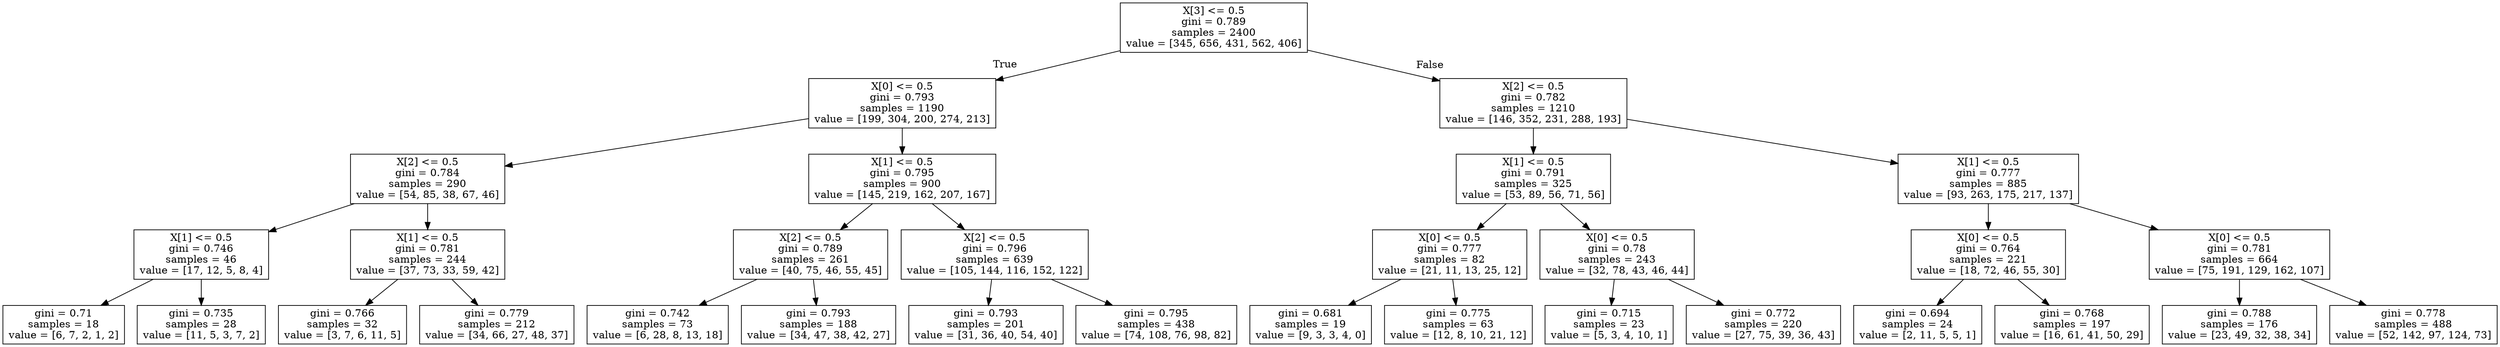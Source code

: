 digraph Tree {
node [shape=box] ;
0 [label="X[3] <= 0.5\ngini = 0.789\nsamples = 2400\nvalue = [345, 656, 431, 562, 406]"] ;
1 [label="X[0] <= 0.5\ngini = 0.793\nsamples = 1190\nvalue = [199, 304, 200, 274, 213]"] ;
0 -> 1 [labeldistance=2.5, labelangle=45, headlabel="True"] ;
2 [label="X[2] <= 0.5\ngini = 0.784\nsamples = 290\nvalue = [54, 85, 38, 67, 46]"] ;
1 -> 2 ;
3 [label="X[1] <= 0.5\ngini = 0.746\nsamples = 46\nvalue = [17, 12, 5, 8, 4]"] ;
2 -> 3 ;
4 [label="gini = 0.71\nsamples = 18\nvalue = [6, 7, 2, 1, 2]"] ;
3 -> 4 ;
5 [label="gini = 0.735\nsamples = 28\nvalue = [11, 5, 3, 7, 2]"] ;
3 -> 5 ;
6 [label="X[1] <= 0.5\ngini = 0.781\nsamples = 244\nvalue = [37, 73, 33, 59, 42]"] ;
2 -> 6 ;
7 [label="gini = 0.766\nsamples = 32\nvalue = [3, 7, 6, 11, 5]"] ;
6 -> 7 ;
8 [label="gini = 0.779\nsamples = 212\nvalue = [34, 66, 27, 48, 37]"] ;
6 -> 8 ;
9 [label="X[1] <= 0.5\ngini = 0.795\nsamples = 900\nvalue = [145, 219, 162, 207, 167]"] ;
1 -> 9 ;
10 [label="X[2] <= 0.5\ngini = 0.789\nsamples = 261\nvalue = [40, 75, 46, 55, 45]"] ;
9 -> 10 ;
11 [label="gini = 0.742\nsamples = 73\nvalue = [6, 28, 8, 13, 18]"] ;
10 -> 11 ;
12 [label="gini = 0.793\nsamples = 188\nvalue = [34, 47, 38, 42, 27]"] ;
10 -> 12 ;
13 [label="X[2] <= 0.5\ngini = 0.796\nsamples = 639\nvalue = [105, 144, 116, 152, 122]"] ;
9 -> 13 ;
14 [label="gini = 0.793\nsamples = 201\nvalue = [31, 36, 40, 54, 40]"] ;
13 -> 14 ;
15 [label="gini = 0.795\nsamples = 438\nvalue = [74, 108, 76, 98, 82]"] ;
13 -> 15 ;
16 [label="X[2] <= 0.5\ngini = 0.782\nsamples = 1210\nvalue = [146, 352, 231, 288, 193]"] ;
0 -> 16 [labeldistance=2.5, labelangle=-45, headlabel="False"] ;
17 [label="X[1] <= 0.5\ngini = 0.791\nsamples = 325\nvalue = [53, 89, 56, 71, 56]"] ;
16 -> 17 ;
18 [label="X[0] <= 0.5\ngini = 0.777\nsamples = 82\nvalue = [21, 11, 13, 25, 12]"] ;
17 -> 18 ;
19 [label="gini = 0.681\nsamples = 19\nvalue = [9, 3, 3, 4, 0]"] ;
18 -> 19 ;
20 [label="gini = 0.775\nsamples = 63\nvalue = [12, 8, 10, 21, 12]"] ;
18 -> 20 ;
21 [label="X[0] <= 0.5\ngini = 0.78\nsamples = 243\nvalue = [32, 78, 43, 46, 44]"] ;
17 -> 21 ;
22 [label="gini = 0.715\nsamples = 23\nvalue = [5, 3, 4, 10, 1]"] ;
21 -> 22 ;
23 [label="gini = 0.772\nsamples = 220\nvalue = [27, 75, 39, 36, 43]"] ;
21 -> 23 ;
24 [label="X[1] <= 0.5\ngini = 0.777\nsamples = 885\nvalue = [93, 263, 175, 217, 137]"] ;
16 -> 24 ;
25 [label="X[0] <= 0.5\ngini = 0.764\nsamples = 221\nvalue = [18, 72, 46, 55, 30]"] ;
24 -> 25 ;
26 [label="gini = 0.694\nsamples = 24\nvalue = [2, 11, 5, 5, 1]"] ;
25 -> 26 ;
27 [label="gini = 0.768\nsamples = 197\nvalue = [16, 61, 41, 50, 29]"] ;
25 -> 27 ;
28 [label="X[0] <= 0.5\ngini = 0.781\nsamples = 664\nvalue = [75, 191, 129, 162, 107]"] ;
24 -> 28 ;
29 [label="gini = 0.788\nsamples = 176\nvalue = [23, 49, 32, 38, 34]"] ;
28 -> 29 ;
30 [label="gini = 0.778\nsamples = 488\nvalue = [52, 142, 97, 124, 73]"] ;
28 -> 30 ;
}